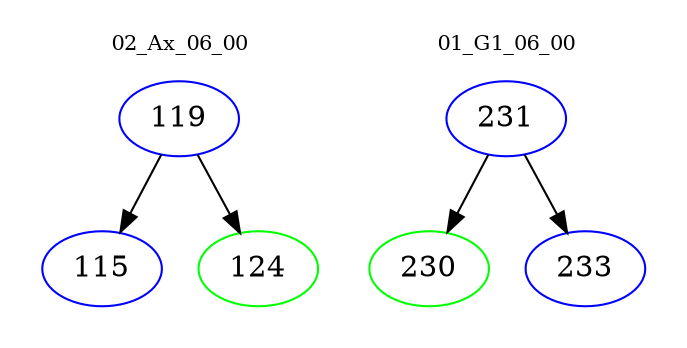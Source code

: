 digraph{
subgraph cluster_0 {
color = white
label = "02_Ax_06_00";
fontsize=10;
T0_119 [label="119", color="blue"]
T0_119 -> T0_115 [color="black"]
T0_115 [label="115", color="blue"]
T0_119 -> T0_124 [color="black"]
T0_124 [label="124", color="green"]
}
subgraph cluster_1 {
color = white
label = "01_G1_06_00";
fontsize=10;
T1_231 [label="231", color="blue"]
T1_231 -> T1_230 [color="black"]
T1_230 [label="230", color="green"]
T1_231 -> T1_233 [color="black"]
T1_233 [label="233", color="blue"]
}
}
